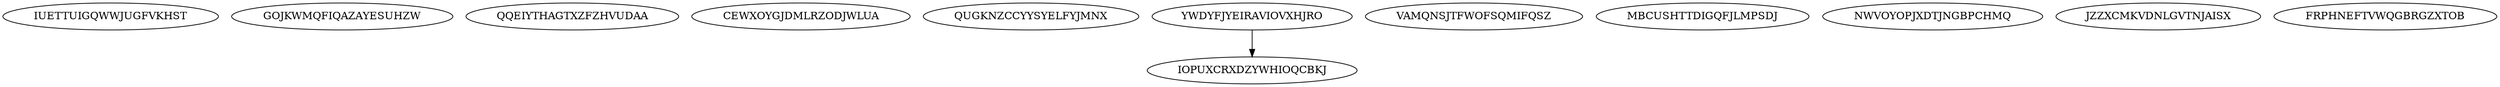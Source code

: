 digraph N12M1 {
	IUETTUIGQWWJUGFVKHST	[Weight=12];
	GOJKWMQFIQAZAYESUHZW	[Weight=17];
	QQEIYTHAGTXZFZHVUDAA	[Weight=17];
	CEWXOYGJDMLRZODJWLUA	[Weight=20];
	QUGKNZCCYYSYELFYJMNX	[Weight=14];
	YWDYFJYEIRAVIOVXHJRO	[Weight=13];
	IOPUXCRXDZYWHIOQCBKJ	[Weight=20];
	VAMQNSJTFWOFSQMIFQSZ	[Weight=11];
	MBCUSHTTDIGQFJLMPSDJ	[Weight=18];
	NWVOYOPJXDTJNGBPCHMQ	[Weight=18];
	JZZXCMKVDNLGVTNJAISX	[Weight=14];
	FRPHNEFTVWQGBRGZXTOB	[Weight=16];
	YWDYFJYEIRAVIOVXHJRO -> IOPUXCRXDZYWHIOQCBKJ [Weight=18];
}
